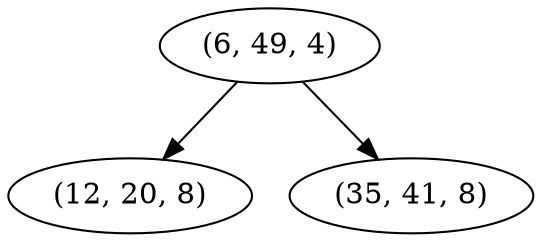 digraph tree {
    "(6, 49, 4)";
    "(12, 20, 8)";
    "(35, 41, 8)";
    "(6, 49, 4)" -> "(12, 20, 8)";
    "(6, 49, 4)" -> "(35, 41, 8)";
}

